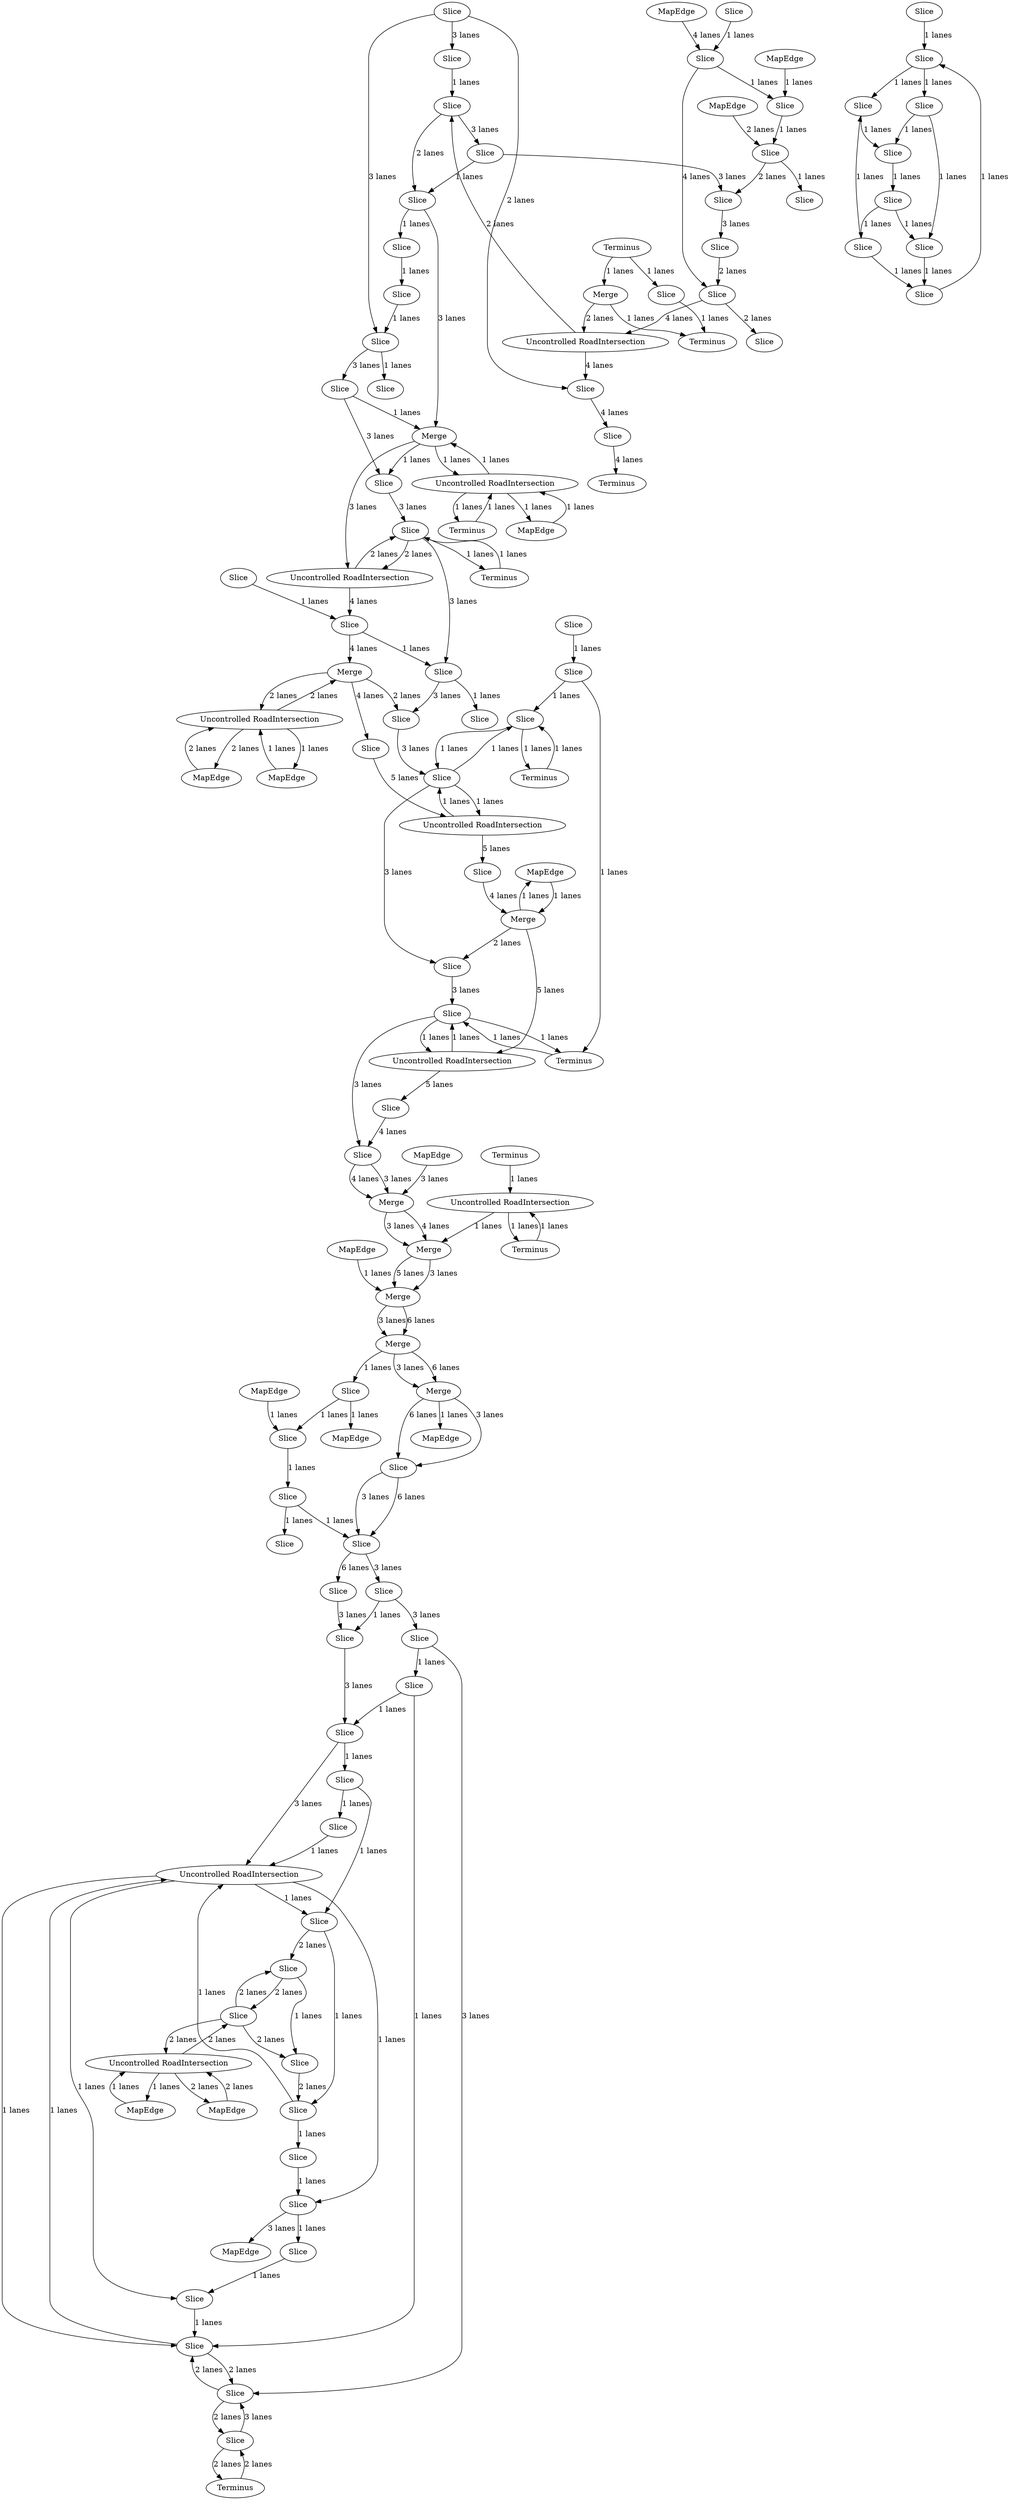 digraph {
    0 [ label = "MapEdge" ]
    1 [ label = "Merge" ]
    2 [ label = "MapEdge" ]
    3 [ label = "Merge" ]
    4 [ label = "MapEdge" ]
    5 [ label = "Merge" ]
    6 [ label = "Uncontrolled RoadIntersection" ]
    7 [ label = "Slice" ]
    8 [ label = "MapEdge" ]
    9 [ label = "MapEdge" ]
    10 [ label = "Slice" ]
    11 [ label = "Uncontrolled RoadIntersection" ]
    12 [ label = "Terminus" ]
    13 [ label = "MapEdge" ]
    14 [ label = "Merge" ]
    15 [ label = "MapEdge" ]
    16 [ label = "Slice" ]
    17 [ label = "Slice" ]
    18 [ label = "Uncontrolled RoadIntersection" ]
    19 [ label = "Terminus" ]
    20 [ label = "Uncontrolled RoadIntersection" ]
    21 [ label = "Slice" ]
    22 [ label = "MapEdge" ]
    23 [ label = "Slice" ]
    24 [ label = "Uncontrolled RoadIntersection" ]
    25 [ label = "MapEdge" ]
    26 [ label = "Slice" ]
    27 [ label = "Slice" ]
    28 [ label = "Slice" ]
    29 [ label = "Slice" ]
    30 [ label = "Uncontrolled RoadIntersection" ]
    31 [ label = "Slice" ]
    32 [ label = "Slice" ]
    33 [ label = "Slice" ]
    34 [ label = "Slice" ]
    35 [ label = "Slice" ]
    36 [ label = "Terminus" ]
    37 [ label = "Slice" ]
    38 [ label = "Terminus" ]
    39 [ label = "Merge" ]
    40 [ label = "MapEdge" ]
    41 [ label = "Slice" ]
    42 [ label = "Slice" ]
    43 [ label = "Slice" ]
    44 [ label = "Slice" ]
    45 [ label = "Slice" ]
    46 [ label = "Slice" ]
    47 [ label = "MapEdge" ]
    48 [ label = "Uncontrolled RoadIntersection" ]
    49 [ label = "Slice" ]
    50 [ label = "Slice" ]
    51 [ label = "Slice" ]
    52 [ label = "Slice" ]
    53 [ label = "Terminus" ]
    54 [ label = "Slice" ]
    55 [ label = "Merge" ]
    56 [ label = "Terminus" ]
    57 [ label = "Terminus" ]
    58 [ label = "Slice" ]
    59 [ label = "Slice" ]
    60 [ label = "Slice" ]
    61 [ label = "Slice" ]
    62 [ label = "MapEdge" ]
    63 [ label = "Slice" ]
    64 [ label = "Slice" ]
    65 [ label = "Merge" ]
    66 [ label = "Merge" ]
    67 [ label = "Slice" ]
    68 [ label = "Slice" ]
    69 [ label = "Terminus" ]
    70 [ label = "Slice" ]
    71 [ label = "Slice" ]
    72 [ label = "Slice" ]
    73 [ label = "Slice" ]
    74 [ label = "MapEdge" ]
    75 [ label = "Slice" ]
    76 [ label = "Slice" ]
    77 [ label = "MapEdge" ]
    78 [ label = "Slice" ]
    79 [ label = "Slice" ]
    80 [ label = "Slice" ]
    81 [ label = "Slice" ]
    82 [ label = "Slice" ]
    83 [ label = "Uncontrolled RoadIntersection" ]
    84 [ label = "Terminus" ]
    85 [ label = "Slice" ]
    86 [ label = "Slice" ]
    87 [ label = "Slice" ]
    88 [ label = "Slice" ]
    89 [ label = "Slice" ]
    90 [ label = "Slice" ]
    91 [ label = "Slice" ]
    92 [ label = "Slice" ]
    93 [ label = "Slice" ]
    94 [ label = "Slice" ]
    95 [ label = "Slice" ]
    96 [ label = "Uncontrolled RoadIntersection" ]
    97 [ label = "Terminus" ]
    98 [ label = "Slice" ]
    99 [ label = "MapEdge" ]
    100 [ label = "Slice" ]
    101 [ label = "Slice" ]
    102 [ label = "Slice" ]
    103 [ label = "Slice" ]
    104 [ label = "Slice" ]
    105 [ label = "Slice" ]
    106 [ label = "Slice" ]
    107 [ label = "Slice" ]
    108 [ label = "Slice" ]
    109 [ label = "Slice" ]
    110 [ label = "Slice" ]
    111 [ label = "Slice" ]
    112 [ label = "Slice" ]
    113 [ label = "Merge" ]
    114 [ label = "Slice" ]
    115 [ label = "Slice" ]
    116 [ label = "Slice" ]
    0 -> 1 [ label = "1 lanes" ]
    1 -> 0 [ label = "1 lanes" ]
    2 -> 24 [ label = "2 lanes" ]
    24 -> 2 [ label = "2 lanes" ]
    24 -> 3 [ label = "2 lanes" ]
    3 -> 24 [ label = "2 lanes" ]
    4 -> 96 [ label = "1 lanes" ]
    96 -> 4 [ label = "1 lanes" ]
    96 -> 5 [ label = "1 lanes" ]
    5 -> 96 [ label = "1 lanes" ]
    6 -> 7 [ label = "2 lanes" ]
    7 -> 6 [ label = "2 lanes" ]
    8 -> 65 [ label = "3 lanes" ]
    9 -> 17 [ label = "1 lanes" ]
    17 -> 10 [ label = "1 lanes" ]
    10 -> 37 [ label = "1 lanes" ]
    11 -> 63 [ label = "1 lanes" ]
    63 -> 11 [ label = "1 lanes" ]
    63 -> 106 [ label = "1 lanes" ]
    106 -> 63 [ label = "1 lanes" ]
    106 -> 12 [ label = "1 lanes" ]
    12 -> 106 [ label = "1 lanes" ]
    13 -> 66 [ label = "1 lanes" ]
    14 -> 15 [ label = "1 lanes" ]
    16 -> 17 [ label = "1 lanes" ]
    18 -> 64 [ label = "1 lanes" ]
    64 -> 18 [ label = "1 lanes" ]
    64 -> 19 [ label = "1 lanes" ]
    19 -> 64 [ label = "1 lanes" ]
    20 -> 21 [ label = "4 lanes" ]
    22 -> 82 [ label = "4 lanes" ]
    82 -> 23 [ label = "4 lanes" ]
    24 -> 25 [ label = "1 lanes" ]
    25 -> 24 [ label = "1 lanes" ]
    10 -> 26 [ label = "1 lanes" ]
    27 -> 111 [ label = "1 lanes" ]
    111 -> 108 [ label = "1 lanes" ]
    108 -> 110 [ label = "1 lanes" ]
    110 -> 27 [ label = "1 lanes" ]
    28 -> 29 [ label = "1 lanes" ]
    30 -> 31 [ label = "1 lanes" ]
    29 -> 32 [ label = "2 lanes" ]
    33 -> 34 [ label = "3 lanes" ]
    86 -> 5 [ label = "3 lanes" ]
    5 -> 6 [ label = "3 lanes" ]
    35 -> 36 [ label = "4 lanes" ]
    113 -> 14 [ label = "6 lanes" ]
    14 -> 98 [ label = "6 lanes" ]
    98 -> 37 [ label = "6 lanes" ]
    37 -> 33 [ label = "6 lanes" ]
    38 -> 83 [ label = "1 lanes" ]
    83 -> 39 [ label = "1 lanes" ]
    40 -> 48 [ label = "2 lanes" ]
    48 -> 40 [ label = "2 lanes" ]
    48 -> 41 [ label = "2 lanes" ]
    41 -> 48 [ label = "2 lanes" ]
    42 -> 44 [ label = "2 lanes" ]
    44 -> 42 [ label = "2 lanes" ]
    43 -> 44 [ label = "1 lanes" ]
    43 -> 45 [ label = "1 lanes" ]
    45 -> 78 [ label = "1 lanes" ]
    78 -> 46 [ label = "1 lanes" ]
    47 -> 48 [ label = "1 lanes" ]
    48 -> 47 [ label = "1 lanes" ]
    44 -> 30 [ label = "1 lanes" ]
    30 -> 44 [ label = "1 lanes" ]
    32 -> 49 [ label = "1 lanes" ]
    50 -> 101 [ label = "4 lanes" ]
    101 -> 65 [ label = "4 lanes" ]
    65 -> 39 [ label = "4 lanes" ]
    7 -> 92 [ label = "3 lanes" ]
    92 -> 51 [ label = "3 lanes" ]
    52 -> 34 [ label = "1 lanes" ]
    53 -> 54 [ label = "2 lanes" ]
    54 -> 53 [ label = "2 lanes" ]
    55 -> 20 [ label = "2 lanes" ]
    55 -> 56 [ label = "1 lanes" ]
    57 -> 55 [ label = "1 lanes" ]
    20 -> 58 [ label = "2 lanes" ]
    59 -> 89 [ label = "3 lanes" ]
    89 -> 67 [ label = "3 lanes" ]
    67 -> 94 [ label = "3 lanes" ]
    94 -> 7 [ label = "3 lanes" ]
    59 -> 21 [ label = "2 lanes" ]
    27 -> 60 [ label = "1 lanes" ]
    61 -> 27 [ label = "1 lanes" ]
    60 -> 112 [ label = "1 lanes" ]
    112 -> 107 [ label = "1 lanes" ]
    107 -> 109 [ label = "1 lanes" ]
    109 -> 60 [ label = "1 lanes" ]
    113 -> 16 [ label = "1 lanes" ]
    16 -> 62 [ label = "1 lanes" ]
    51 -> 63 [ label = "3 lanes" ]
    63 -> 68 [ label = "3 lanes" ]
    68 -> 64 [ label = "3 lanes" ]
    64 -> 101 [ label = "3 lanes" ]
    101 -> 65 [ label = "3 lanes" ]
    65 -> 39 [ label = "3 lanes" ]
    39 -> 66 [ label = "3 lanes" ]
    66 -> 113 [ label = "3 lanes" ]
    113 -> 14 [ label = "3 lanes" ]
    14 -> 98 [ label = "3 lanes" ]
    98 -> 37 [ label = "3 lanes" ]
    37 -> 52 [ label = "3 lanes" ]
    52 -> 102 [ label = "3 lanes" ]
    102 -> 42 [ label = "3 lanes" ]
    67 -> 5 [ label = "1 lanes" ]
    1 -> 68 [ label = "2 lanes" ]
    3 -> 51 [ label = "2 lanes" ]
    7 -> 69 [ label = "1 lanes" ]
    69 -> 7 [ label = "1 lanes" ]
    70 -> 23 [ label = "2 lanes" ]
    23 -> 71 [ label = "2 lanes" ]
    100 -> 75 [ label = "1 lanes" ]
    75 -> 72 [ label = "1 lanes" ]
    73 -> 70 [ label = "3 lanes" ]
    30 -> 46 [ label = "1 lanes" ]
    74 -> 75 [ label = "2 lanes" ]
    75 -> 73 [ label = "2 lanes" ]
    49 -> 31 [ label = "1 lanes" ]
    31 -> 76 [ label = "1 lanes" ]
    41 -> 29 [ label = "2 lanes" ]
    76 -> 80 [ label = "1 lanes" ]
    80 -> 44 [ label = "1 lanes" ]
    54 -> 42 [ label = "3 lanes" ]
    42 -> 54 [ label = "2 lanes" ]
    46 -> 32 [ label = "1 lanes" ]
    46 -> 28 [ label = "2 lanes" ]
    41 -> 28 [ label = "2 lanes" ]
    28 -> 41 [ label = "2 lanes" ]
    32 -> 30 [ label = "1 lanes" ]
    31 -> 77 [ label = "3 lanes" ]
    34 -> 45 [ label = "3 lanes" ]
    45 -> 30 [ label = "3 lanes" ]
    78 -> 79 [ label = "1 lanes" ]
    79 -> 30 [ label = "1 lanes" ]
    30 -> 80 [ label = "1 lanes" ]
    81 -> 82 [ label = "1 lanes" ]
    82 -> 100 [ label = "1 lanes" ]
    83 -> 84 [ label = "1 lanes" ]
    84 -> 83 [ label = "1 lanes" ]
    58 -> 91 [ label = "3 lanes" ]
    91 -> 73 [ label = "3 lanes" ]
    59 -> 85 [ label = "3 lanes" ]
    85 -> 58 [ label = "1 lanes" ]
    86 -> 87 [ label = "1 lanes" ]
    88 -> 89 [ label = "1 lanes" ]
    89 -> 90 [ label = "1 lanes" ]
    87 -> 88 [ label = "1 lanes" ]
    91 -> 86 [ label = "1 lanes" ]
    58 -> 86 [ label = "2 lanes" ]
    23 -> 20 [ label = "4 lanes" ]
    92 -> 93 [ label = "1 lanes" ]
    5 -> 94 [ label = "1 lanes" ]
    116 -> 92 [ label = "1 lanes" ]
    95 -> 116 [ label = "1 lanes" ]
    103 -> 56 [ label = "1 lanes" ]
    21 -> 35 [ label = "4 lanes" ]
    96 -> 97 [ label = "1 lanes" ]
    97 -> 96 [ label = "1 lanes" ]
    99 -> 100 [ label = "1 lanes" ]
    102 -> 43 [ label = "1 lanes" ]
    57 -> 103 [ label = "1 lanes" ]
    104 -> 105 [ label = "1 lanes" ]
    105 -> 19 [ label = "1 lanes" ]
    105 -> 106 [ label = "1 lanes" ]
    107 -> 108 [ label = "1 lanes" ]
    109 -> 110 [ label = "1 lanes" ]
    111 -> 112 [ label = "1 lanes" ]
    66 -> 113 [ label = "6 lanes" ]
    39 -> 66 [ label = "5 lanes" ]
    18 -> 50 [ label = "5 lanes" ]
    114 -> 1 [ label = "4 lanes" ]
    115 -> 11 [ label = "5 lanes" ]
    11 -> 114 [ label = "5 lanes" ]
    6 -> 116 [ label = "4 lanes" ]
    116 -> 3 [ label = "4 lanes" ]
    3 -> 115 [ label = "4 lanes" ]
    1 -> 18 [ label = "5 lanes" ]
}
